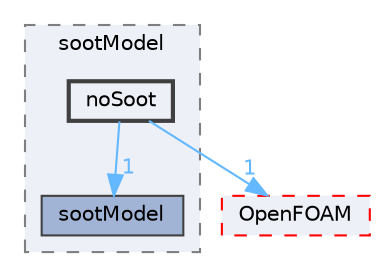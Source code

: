 digraph "src/thermophysicalModels/radiation/submodels/sootModel/noSoot"
{
 // LATEX_PDF_SIZE
  bgcolor="transparent";
  edge [fontname=Helvetica,fontsize=10,labelfontname=Helvetica,labelfontsize=10];
  node [fontname=Helvetica,fontsize=10,shape=box,height=0.2,width=0.4];
  compound=true
  subgraph clusterdir_89d39245f62a7d3767728b25260224c2 {
    graph [ bgcolor="#edf0f7", pencolor="grey50", label="sootModel", fontname=Helvetica,fontsize=10 style="filled,dashed", URL="dir_89d39245f62a7d3767728b25260224c2.html",tooltip=""]
  dir_5ef7f80d7a5ff66b5529037f77bf2aa0 [label="sootModel", fillcolor="#a2b4d6", color="grey25", style="filled", URL="dir_5ef7f80d7a5ff66b5529037f77bf2aa0.html",tooltip=""];
  dir_e532e96212c7627c679c3ffaf6d988e5 [label="noSoot", fillcolor="#edf0f7", color="grey25", style="filled,bold", URL="dir_e532e96212c7627c679c3ffaf6d988e5.html",tooltip=""];
  }
  dir_c5473ff19b20e6ec4dfe5c310b3778a8 [label="OpenFOAM", fillcolor="#edf0f7", color="red", style="filled,dashed", URL="dir_c5473ff19b20e6ec4dfe5c310b3778a8.html",tooltip=""];
  dir_e532e96212c7627c679c3ffaf6d988e5->dir_5ef7f80d7a5ff66b5529037f77bf2aa0 [headlabel="1", labeldistance=1.5 headhref="dir_002600_003664.html" href="dir_002600_003664.html" color="steelblue1" fontcolor="steelblue1"];
  dir_e532e96212c7627c679c3ffaf6d988e5->dir_c5473ff19b20e6ec4dfe5c310b3778a8 [headlabel="1", labeldistance=1.5 headhref="dir_002600_002695.html" href="dir_002600_002695.html" color="steelblue1" fontcolor="steelblue1"];
}

